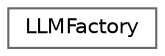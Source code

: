 digraph "Graphical Class Hierarchy"
{
 // LATEX_PDF_SIZE
  bgcolor="transparent";
  edge [fontname=Helvetica,fontsize=10,labelfontname=Helvetica,labelfontsize=10];
  node [fontname=Helvetica,fontsize=10,shape=box,height=0.2,width=0.4];
  rankdir="LR";
  Node0 [id="Node000000",label="LLMFactory",height=0.2,width=0.4,color="grey40", fillcolor="white", style="filled",URL="$classservices_1_1gpt__service_1_1_l_l_m_factory.html",tooltip=" "];
}
